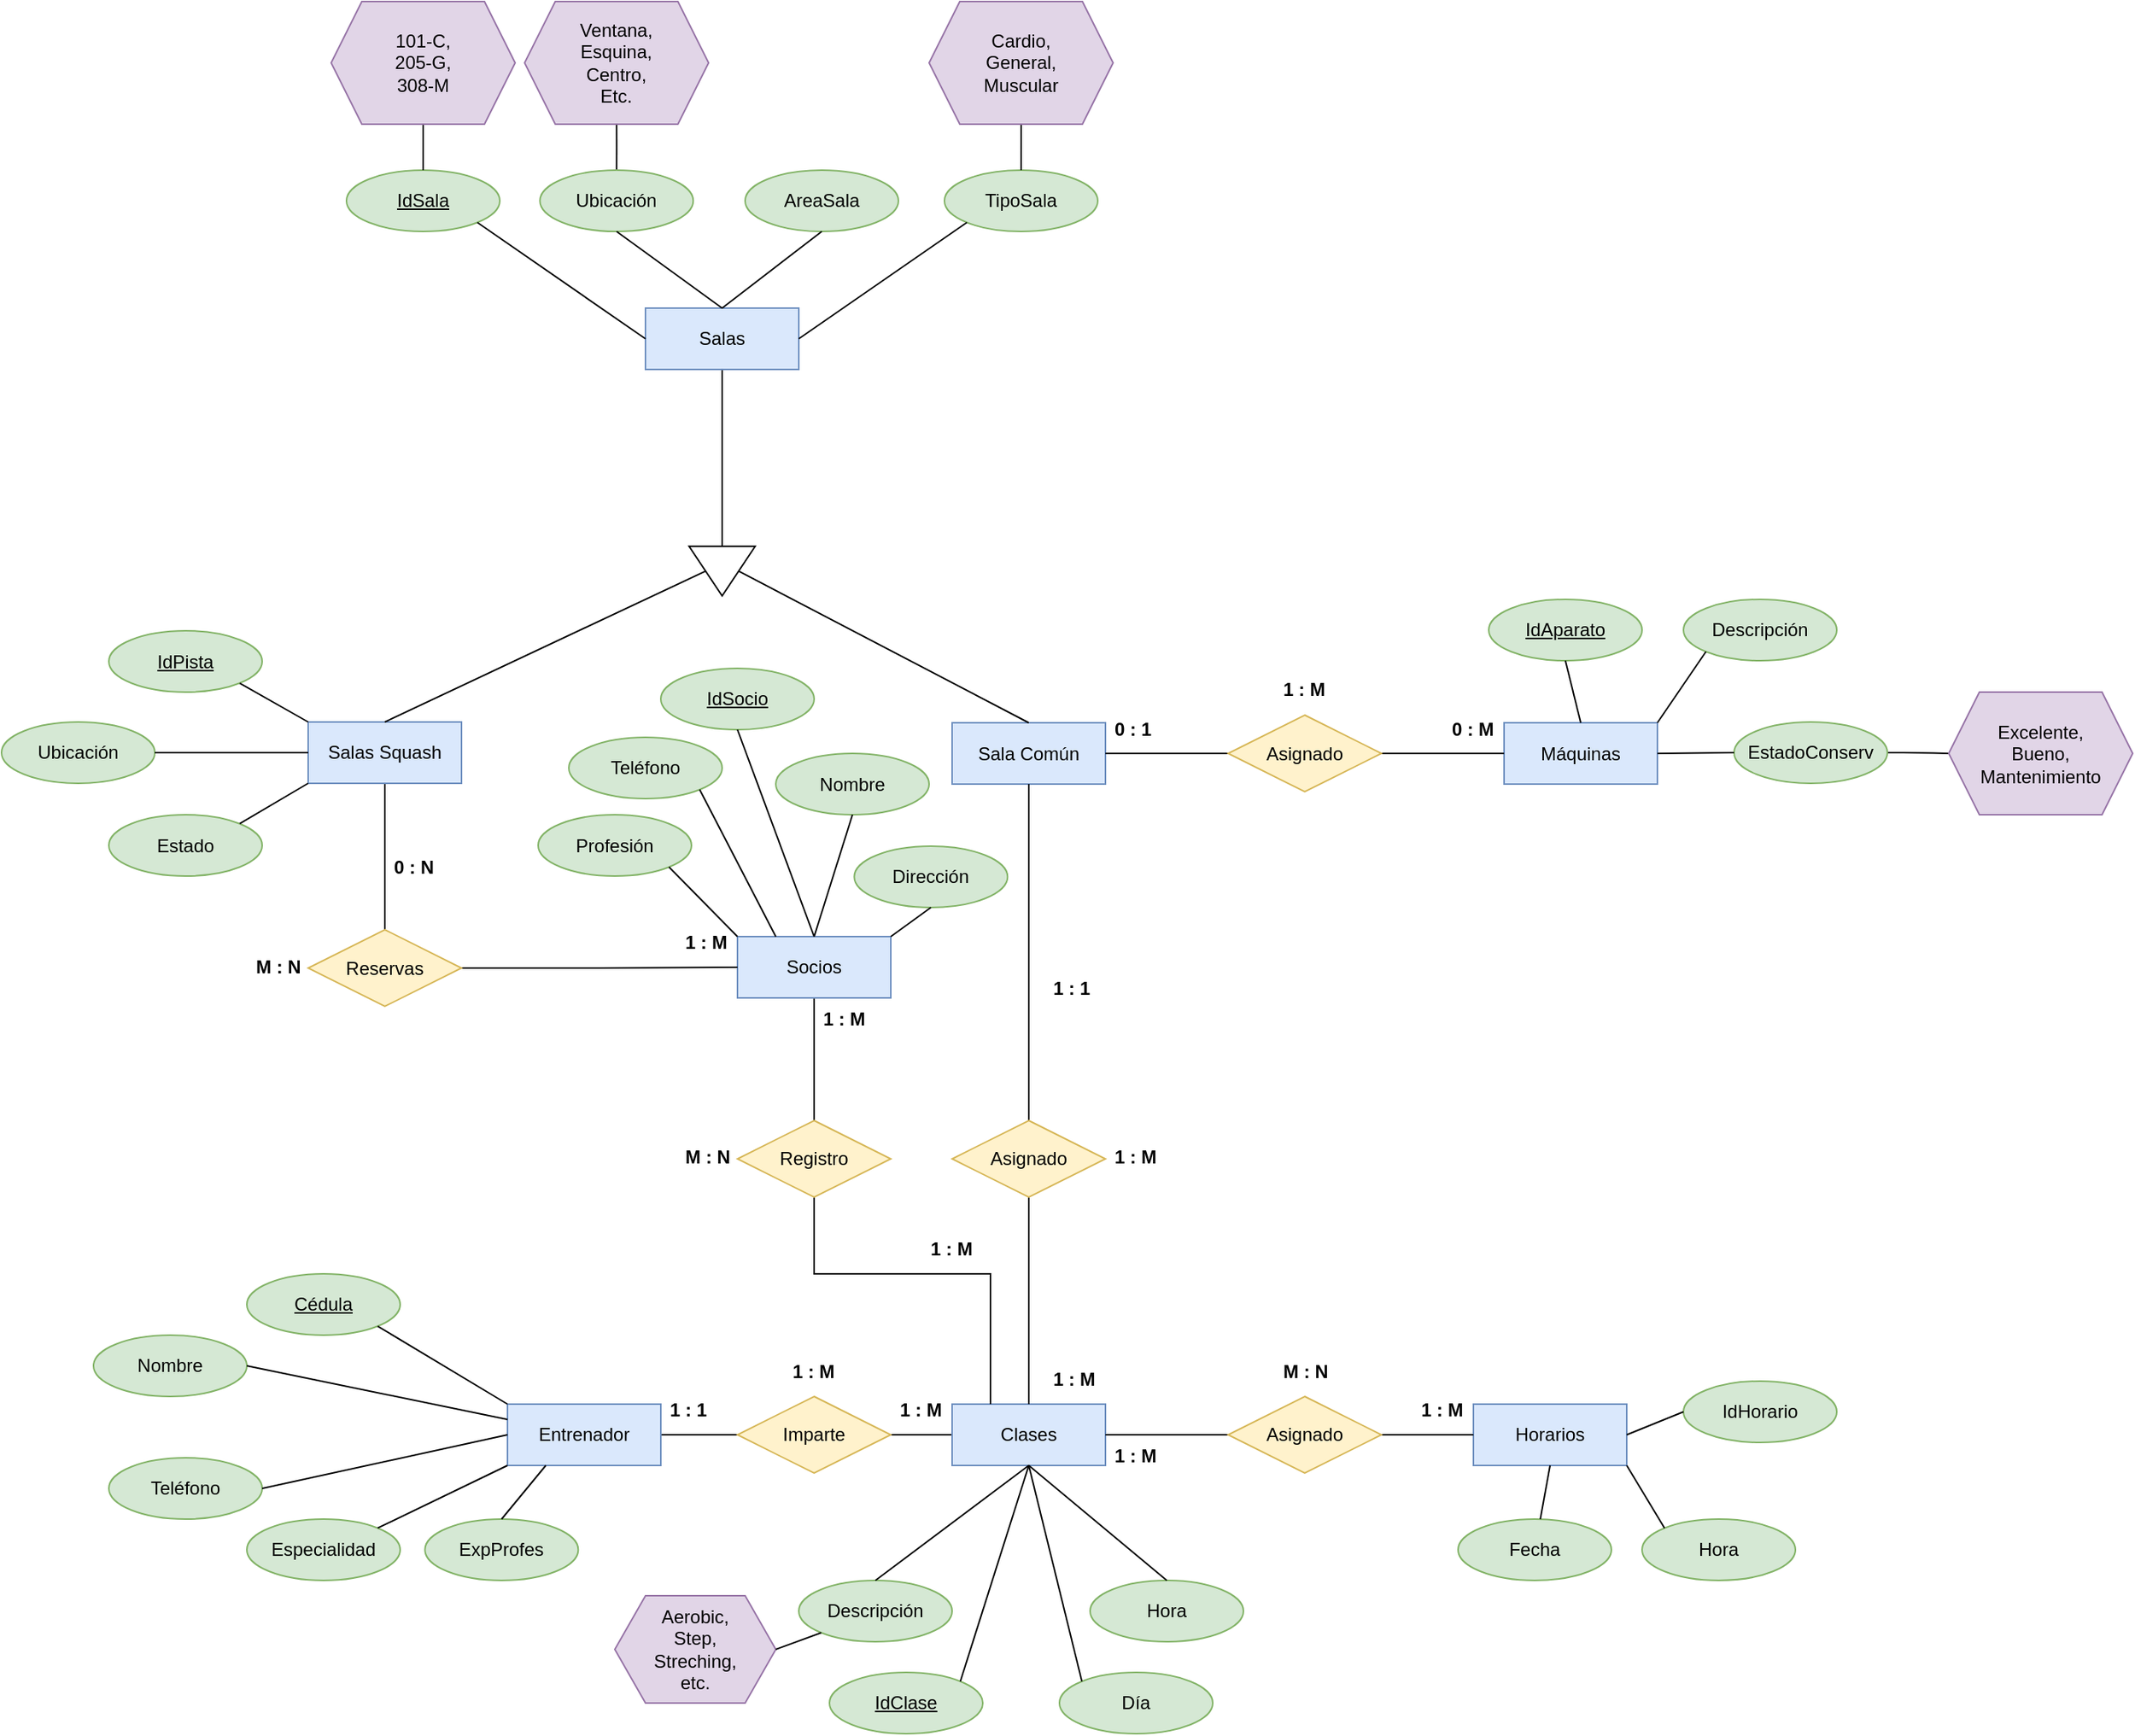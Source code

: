 <mxfile version="24.2.5" type="github">
  <diagram name="Página-1" id="1MkTyme_7WJyzQmy0kGP">
    <mxGraphModel dx="1535" dy="1617" grid="1" gridSize="10" guides="1" tooltips="1" connect="1" arrows="1" fold="1" page="1" pageScale="1" pageWidth="827" pageHeight="1169" math="0" shadow="0">
      <root>
        <mxCell id="0" />
        <mxCell id="1" parent="0" />
        <mxCell id="kHYHPtMem_qtSoGcVM8E-1" value="Sala Común" style="whiteSpace=wrap;html=1;align=center;fillColor=#dae8fc;strokeColor=#6c8ebf;fontSize=12;rounded=0;" parent="1" vertex="1">
          <mxGeometry x="360" y="120.5" width="100" height="40" as="geometry" />
        </mxCell>
        <mxCell id="Ol6Qqk-GlatQAoq85x_6-18" style="edgeStyle=orthogonalEdgeStyle;rounded=0;orthogonalLoop=1;jettySize=auto;html=1;endArrow=none;endFill=0;" edge="1" parent="1" source="kHYHPtMem_qtSoGcVM8E-2" target="Ol6Qqk-GlatQAoq85x_6-17">
          <mxGeometry relative="1" as="geometry" />
        </mxCell>
        <mxCell id="kHYHPtMem_qtSoGcVM8E-2" value="Socios" style="whiteSpace=wrap;html=1;align=center;fillColor=#dae8fc;strokeColor=#6c8ebf;rounded=0;" parent="1" vertex="1">
          <mxGeometry x="220" y="260" width="100" height="40" as="geometry" />
        </mxCell>
        <mxCell id="kHYHPtMem_qtSoGcVM8E-31" value="" style="edgeStyle=orthogonalEdgeStyle;rounded=0;orthogonalLoop=1;jettySize=auto;html=1;endArrow=none;endFill=0;" parent="1" source="kHYHPtMem_qtSoGcVM8E-3" target="kHYHPtMem_qtSoGcVM8E-25" edge="1">
          <mxGeometry relative="1" as="geometry" />
        </mxCell>
        <mxCell id="kHYHPtMem_qtSoGcVM8E-3" value="Entrenador" style="whiteSpace=wrap;html=1;align=center;fillColor=#dae8fc;strokeColor=#6c8ebf;rounded=0;" parent="1" vertex="1">
          <mxGeometry x="70" y="565" width="100" height="40" as="geometry" />
        </mxCell>
        <mxCell id="kHYHPtMem_qtSoGcVM8E-4" value="Máquinas" style="whiteSpace=wrap;html=1;align=center;fillColor=#dae8fc;strokeColor=#6c8ebf;rounded=0;" parent="1" vertex="1">
          <mxGeometry x="720" y="120.5" width="100" height="40" as="geometry" />
        </mxCell>
        <mxCell id="Ol6Qqk-GlatQAoq85x_6-3" style="edgeStyle=orthogonalEdgeStyle;rounded=0;orthogonalLoop=1;jettySize=auto;html=1;entryX=0.5;entryY=0;entryDx=0;entryDy=0;endArrow=none;endFill=0;" edge="1" parent="1" source="kHYHPtMem_qtSoGcVM8E-5" target="Ol6Qqk-GlatQAoq85x_6-1">
          <mxGeometry relative="1" as="geometry" />
        </mxCell>
        <mxCell id="kHYHPtMem_qtSoGcVM8E-5" value="Salas Squash" style="whiteSpace=wrap;html=1;align=center;fillColor=#dae8fc;strokeColor=#6c8ebf;rounded=0;" parent="1" vertex="1">
          <mxGeometry x="-60.0" y="120" width="100" height="40" as="geometry" />
        </mxCell>
        <mxCell id="kHYHPtMem_qtSoGcVM8E-12" value="" style="edgeStyle=orthogonalEdgeStyle;rounded=0;orthogonalLoop=1;jettySize=auto;html=1;endArrow=none;endFill=0;" parent="1" source="kHYHPtMem_qtSoGcVM8E-6" target="kHYHPtMem_qtSoGcVM8E-4" edge="1">
          <mxGeometry relative="1" as="geometry" />
        </mxCell>
        <mxCell id="kHYHPtMem_qtSoGcVM8E-16" style="edgeStyle=orthogonalEdgeStyle;rounded=0;orthogonalLoop=1;jettySize=auto;html=1;endArrow=none;endFill=0;" parent="1" source="kHYHPtMem_qtSoGcVM8E-6" target="kHYHPtMem_qtSoGcVM8E-1" edge="1">
          <mxGeometry relative="1" as="geometry" />
        </mxCell>
        <mxCell id="kHYHPtMem_qtSoGcVM8E-6" value="Asignado" style="shape=rhombus;perimeter=rhombusPerimeter;whiteSpace=wrap;html=1;align=center;fillColor=#fff2cc;strokeColor=#d6b656;rounded=0;" parent="1" vertex="1">
          <mxGeometry x="540" y="115.5" width="100" height="50" as="geometry" />
        </mxCell>
        <mxCell id="kHYHPtMem_qtSoGcVM8E-7" value="1 : M" style="text;strokeColor=none;fillColor=none;spacingLeft=4;spacingRight=4;overflow=hidden;rotatable=0;points=[[0,0.5],[1,0.5]];portConstraint=eastwest;fontSize=12;whiteSpace=wrap;html=1;fontStyle=1;rounded=0;" parent="1" vertex="1">
          <mxGeometry x="570" y="85" width="40" height="30" as="geometry" />
        </mxCell>
        <mxCell id="kHYHPtMem_qtSoGcVM8E-30" value="" style="edgeStyle=orthogonalEdgeStyle;rounded=0;orthogonalLoop=1;jettySize=auto;html=1;endArrow=none;endFill=0;" parent="1" source="kHYHPtMem_qtSoGcVM8E-10" target="kHYHPtMem_qtSoGcVM8E-25" edge="1">
          <mxGeometry relative="1" as="geometry" />
        </mxCell>
        <mxCell id="kHYHPtMem_qtSoGcVM8E-10" value="Clases" style="whiteSpace=wrap;html=1;align=center;fillColor=#dae8fc;strokeColor=#6c8ebf;rounded=0;" parent="1" vertex="1">
          <mxGeometry x="360" y="565" width="100" height="40" as="geometry" />
        </mxCell>
        <mxCell id="kHYHPtMem_qtSoGcVM8E-13" value="0 : M" style="text;strokeColor=none;fillColor=none;spacingLeft=4;spacingRight=4;overflow=hidden;rotatable=0;points=[[0,0.5],[1,0.5]];portConstraint=eastwest;fontSize=12;whiteSpace=wrap;html=1;fontStyle=1;rounded=0;" parent="1" vertex="1">
          <mxGeometry x="680" y="110.5" width="40" height="30" as="geometry" />
        </mxCell>
        <mxCell id="kHYHPtMem_qtSoGcVM8E-14" value="0 : 1" style="text;strokeColor=none;fillColor=none;spacingLeft=4;spacingRight=4;overflow=hidden;rotatable=0;points=[[0,0.5],[1,0.5]];portConstraint=eastwest;fontSize=12;whiteSpace=wrap;html=1;fontStyle=1;rounded=0;" parent="1" vertex="1">
          <mxGeometry x="460" y="110.5" width="40" height="30" as="geometry" />
        </mxCell>
        <mxCell id="kHYHPtMem_qtSoGcVM8E-22" value="" style="edgeStyle=orthogonalEdgeStyle;rounded=0;orthogonalLoop=1;jettySize=auto;html=1;endArrow=none;endFill=0;" parent="1" source="kHYHPtMem_qtSoGcVM8E-17" target="kHYHPtMem_qtSoGcVM8E-1" edge="1">
          <mxGeometry relative="1" as="geometry" />
        </mxCell>
        <mxCell id="kHYHPtMem_qtSoGcVM8E-24" style="edgeStyle=orthogonalEdgeStyle;rounded=0;orthogonalLoop=1;jettySize=auto;html=1;endArrow=none;endFill=0;" parent="1" source="kHYHPtMem_qtSoGcVM8E-17" target="kHYHPtMem_qtSoGcVM8E-10" edge="1">
          <mxGeometry relative="1" as="geometry" />
        </mxCell>
        <mxCell id="kHYHPtMem_qtSoGcVM8E-17" value="Asignado" style="shape=rhombus;perimeter=rhombusPerimeter;whiteSpace=wrap;html=1;align=center;fillColor=#fff2cc;strokeColor=#d6b656;rounded=0;" parent="1" vertex="1">
          <mxGeometry x="360" y="380" width="100" height="50" as="geometry" />
        </mxCell>
        <mxCell id="kHYHPtMem_qtSoGcVM8E-19" value="1 : M" style="text;strokeColor=none;fillColor=none;spacingLeft=4;spacingRight=4;overflow=hidden;rotatable=0;points=[[0,0.5],[1,0.5]];portConstraint=eastwest;fontSize=12;whiteSpace=wrap;html=1;fontStyle=1;rounded=0;" parent="1" vertex="1">
          <mxGeometry x="460" y="390" width="40" height="30" as="geometry" />
        </mxCell>
        <mxCell id="kHYHPtMem_qtSoGcVM8E-20" value="1 : M" style="text;strokeColor=none;fillColor=none;spacingLeft=4;spacingRight=4;overflow=hidden;rotatable=0;points=[[0,0.5],[1,0.5]];portConstraint=eastwest;fontSize=12;whiteSpace=wrap;html=1;fontStyle=1;rounded=0;" parent="1" vertex="1">
          <mxGeometry x="420" y="535" width="40" height="30" as="geometry" />
        </mxCell>
        <mxCell id="kHYHPtMem_qtSoGcVM8E-21" value="1 : 1" style="text;strokeColor=none;fillColor=none;spacingLeft=4;spacingRight=4;overflow=hidden;rotatable=0;points=[[0,0.5],[1,0.5]];portConstraint=eastwest;fontSize=12;whiteSpace=wrap;html=1;fontStyle=1;rounded=0;" parent="1" vertex="1">
          <mxGeometry x="420" y="280" width="40" height="30" as="geometry" />
        </mxCell>
        <mxCell id="kHYHPtMem_qtSoGcVM8E-25" value="Imparte" style="shape=rhombus;perimeter=rhombusPerimeter;whiteSpace=wrap;html=1;align=center;fillColor=#fff2cc;strokeColor=#d6b656;rounded=0;" parent="1" vertex="1">
          <mxGeometry x="220" y="560" width="100" height="50" as="geometry" />
        </mxCell>
        <mxCell id="kHYHPtMem_qtSoGcVM8E-28" value="1 : M" style="text;strokeColor=none;fillColor=none;spacingLeft=4;spacingRight=4;overflow=hidden;rotatable=0;points=[[0,0.5],[1,0.5]];portConstraint=eastwest;fontSize=12;whiteSpace=wrap;html=1;fontStyle=1;rounded=0;" parent="1" vertex="1">
          <mxGeometry x="250" y="530" width="40" height="30" as="geometry" />
        </mxCell>
        <mxCell id="kHYHPtMem_qtSoGcVM8E-32" value="1 : M" style="text;strokeColor=none;fillColor=none;spacingLeft=4;spacingRight=4;overflow=hidden;rotatable=0;points=[[0,0.5],[1,0.5]];portConstraint=eastwest;fontSize=12;whiteSpace=wrap;html=1;fontStyle=1;rounded=0;" parent="1" vertex="1">
          <mxGeometry x="320" y="555" width="40" height="30" as="geometry" />
        </mxCell>
        <mxCell id="kHYHPtMem_qtSoGcVM8E-33" value="1 : 1" style="text;strokeColor=none;fillColor=none;spacingLeft=4;spacingRight=4;overflow=hidden;rotatable=0;points=[[0,0.5],[1,0.5]];portConstraint=eastwest;fontSize=12;whiteSpace=wrap;html=1;fontStyle=1;rounded=0;" parent="1" vertex="1">
          <mxGeometry x="170" y="555" width="40" height="30" as="geometry" />
        </mxCell>
        <mxCell id="kHYHPtMem_qtSoGcVM8E-36" value="" style="edgeStyle=orthogonalEdgeStyle;rounded=0;orthogonalLoop=1;jettySize=auto;html=1;endArrow=none;endFill=0;" parent="1" source="kHYHPtMem_qtSoGcVM8E-34" target="kHYHPtMem_qtSoGcVM8E-35" edge="1">
          <mxGeometry relative="1" as="geometry" />
        </mxCell>
        <mxCell id="kHYHPtMem_qtSoGcVM8E-34" value="Salas" style="whiteSpace=wrap;html=1;align=center;fillColor=#dae8fc;strokeColor=#6c8ebf;rounded=0;shadow=0;" parent="1" vertex="1">
          <mxGeometry x="159.99" y="-150" width="100" height="40" as="geometry" />
        </mxCell>
        <mxCell id="kHYHPtMem_qtSoGcVM8E-35" value="" style="triangle;whiteSpace=wrap;html=1;rotation=90;rounded=0;" parent="1" vertex="1">
          <mxGeometry x="193.82" width="32.35" height="43.13" as="geometry" />
        </mxCell>
        <mxCell id="kHYHPtMem_qtSoGcVM8E-39" value="" style="endArrow=none;html=1;rounded=0;exitX=0.5;exitY=0;exitDx=0;exitDy=0;entryX=0.5;entryY=1;entryDx=0;entryDy=0;" parent="1" source="kHYHPtMem_qtSoGcVM8E-5" target="kHYHPtMem_qtSoGcVM8E-35" edge="1">
          <mxGeometry width="50" height="50" relative="1" as="geometry">
            <mxPoint x="280" y="250" as="sourcePoint" />
            <mxPoint x="330" y="200" as="targetPoint" />
          </mxGeometry>
        </mxCell>
        <mxCell id="kHYHPtMem_qtSoGcVM8E-40" value="" style="endArrow=none;html=1;rounded=0;exitX=0.5;exitY=0;exitDx=0;exitDy=0;entryX=0.5;entryY=0;entryDx=0;entryDy=0;" parent="1" source="kHYHPtMem_qtSoGcVM8E-35" target="kHYHPtMem_qtSoGcVM8E-1" edge="1">
          <mxGeometry width="50" height="50" relative="1" as="geometry">
            <mxPoint x="170" y="250" as="sourcePoint" />
            <mxPoint x="259" y="163" as="targetPoint" />
          </mxGeometry>
        </mxCell>
        <mxCell id="Ol6Qqk-GlatQAoq85x_6-4" style="edgeStyle=orthogonalEdgeStyle;rounded=0;orthogonalLoop=1;jettySize=auto;html=1;endArrow=none;endFill=0;" edge="1" parent="1" source="Ol6Qqk-GlatQAoq85x_6-1" target="kHYHPtMem_qtSoGcVM8E-2">
          <mxGeometry relative="1" as="geometry" />
        </mxCell>
        <mxCell id="Ol6Qqk-GlatQAoq85x_6-1" value="Reservas" style="shape=rhombus;perimeter=rhombusPerimeter;whiteSpace=wrap;html=1;align=center;fillColor=#fff2cc;strokeColor=#d6b656;rounded=0;" vertex="1" parent="1">
          <mxGeometry x="-60" y="255.5" width="100" height="50" as="geometry" />
        </mxCell>
        <mxCell id="Ol6Qqk-GlatQAoq85x_6-2" value="M : N" style="text;strokeColor=none;fillColor=none;spacingLeft=4;spacingRight=4;overflow=hidden;rotatable=0;points=[[0,0.5],[1,0.5]];portConstraint=eastwest;fontSize=12;whiteSpace=wrap;html=1;fontStyle=1;rounded=0;" vertex="1" parent="1">
          <mxGeometry x="-100" y="265.5" width="40" height="30" as="geometry" />
        </mxCell>
        <mxCell id="Ol6Qqk-GlatQAoq85x_6-5" value="0 : N" style="text;strokeColor=none;fillColor=none;spacingLeft=4;spacingRight=4;overflow=hidden;rotatable=0;points=[[0,0.5],[1,0.5]];portConstraint=eastwest;fontSize=12;whiteSpace=wrap;html=1;fontStyle=1;rounded=0;" vertex="1" parent="1">
          <mxGeometry x="-10" y="201" width="40" height="30" as="geometry" />
        </mxCell>
        <mxCell id="Ol6Qqk-GlatQAoq85x_6-6" value="1 : M" style="text;strokeColor=none;fillColor=none;spacingLeft=4;spacingRight=4;overflow=hidden;rotatable=0;points=[[0,0.5],[1,0.5]];portConstraint=eastwest;fontSize=12;whiteSpace=wrap;html=1;fontStyle=1;rounded=0;" vertex="1" parent="1">
          <mxGeometry x="180" y="250" width="40" height="30" as="geometry" />
        </mxCell>
        <mxCell id="Ol6Qqk-GlatQAoq85x_6-11" value="Horarios" style="whiteSpace=wrap;html=1;align=center;fillColor=#dae8fc;strokeColor=#6c8ebf;rounded=0;" vertex="1" parent="1">
          <mxGeometry x="700" y="565" width="100" height="40" as="geometry" />
        </mxCell>
        <mxCell id="Ol6Qqk-GlatQAoq85x_6-15" style="edgeStyle=orthogonalEdgeStyle;rounded=0;orthogonalLoop=1;jettySize=auto;html=1;entryX=0;entryY=0.5;entryDx=0;entryDy=0;endArrow=none;endFill=0;" edge="1" parent="1" source="Ol6Qqk-GlatQAoq85x_6-13" target="Ol6Qqk-GlatQAoq85x_6-11">
          <mxGeometry relative="1" as="geometry" />
        </mxCell>
        <mxCell id="Ol6Qqk-GlatQAoq85x_6-16" style="edgeStyle=orthogonalEdgeStyle;rounded=0;orthogonalLoop=1;jettySize=auto;html=1;endArrow=none;endFill=0;" edge="1" parent="1" source="Ol6Qqk-GlatQAoq85x_6-13" target="kHYHPtMem_qtSoGcVM8E-10">
          <mxGeometry relative="1" as="geometry" />
        </mxCell>
        <mxCell id="Ol6Qqk-GlatQAoq85x_6-13" value="Asignado" style="shape=rhombus;perimeter=rhombusPerimeter;whiteSpace=wrap;html=1;align=center;fillColor=#fff2cc;strokeColor=#d6b656;rounded=0;" vertex="1" parent="1">
          <mxGeometry x="540" y="560" width="100" height="50" as="geometry" />
        </mxCell>
        <mxCell id="Ol6Qqk-GlatQAoq85x_6-14" value="M : N" style="text;strokeColor=none;fillColor=none;spacingLeft=4;spacingRight=4;overflow=hidden;rotatable=0;points=[[0,0.5],[1,0.5]];portConstraint=eastwest;fontSize=12;whiteSpace=wrap;html=1;fontStyle=1;rounded=0;" vertex="1" parent="1">
          <mxGeometry x="570" y="530" width="40" height="30" as="geometry" />
        </mxCell>
        <mxCell id="Ol6Qqk-GlatQAoq85x_6-19" style="edgeStyle=orthogonalEdgeStyle;rounded=0;orthogonalLoop=1;jettySize=auto;html=1;entryX=0.25;entryY=0;entryDx=0;entryDy=0;exitX=0.5;exitY=1;exitDx=0;exitDy=0;endArrow=none;endFill=0;" edge="1" parent="1" source="Ol6Qqk-GlatQAoq85x_6-17" target="kHYHPtMem_qtSoGcVM8E-10">
          <mxGeometry relative="1" as="geometry">
            <Array as="points">
              <mxPoint x="270" y="480" />
              <mxPoint x="385" y="480" />
            </Array>
          </mxGeometry>
        </mxCell>
        <mxCell id="Ol6Qqk-GlatQAoq85x_6-17" value="Registro" style="shape=rhombus;perimeter=rhombusPerimeter;whiteSpace=wrap;html=1;align=center;fillColor=#fff2cc;strokeColor=#d6b656;rounded=0;" vertex="1" parent="1">
          <mxGeometry x="220" y="380" width="100" height="50" as="geometry" />
        </mxCell>
        <mxCell id="Ol6Qqk-GlatQAoq85x_6-20" value="M : N" style="text;strokeColor=none;fillColor=none;spacingLeft=4;spacingRight=4;overflow=hidden;rotatable=0;points=[[0,0.5],[1,0.5]];portConstraint=eastwest;fontSize=12;whiteSpace=wrap;html=1;fontStyle=1;rounded=0;" vertex="1" parent="1">
          <mxGeometry x="180" y="390" width="40" height="30" as="geometry" />
        </mxCell>
        <mxCell id="Ol6Qqk-GlatQAoq85x_6-21" value="1 : M" style="text;strokeColor=none;fillColor=none;spacingLeft=4;spacingRight=4;overflow=hidden;rotatable=0;points=[[0,0.5],[1,0.5]];portConstraint=eastwest;fontSize=12;whiteSpace=wrap;html=1;fontStyle=1;rounded=0;" vertex="1" parent="1">
          <mxGeometry x="460" y="585" width="40" height="30" as="geometry" />
        </mxCell>
        <mxCell id="Ol6Qqk-GlatQAoq85x_6-22" value="1 : M" style="text;strokeColor=none;fillColor=none;spacingLeft=4;spacingRight=4;overflow=hidden;rotatable=0;points=[[0,0.5],[1,0.5]];portConstraint=eastwest;fontSize=12;whiteSpace=wrap;html=1;fontStyle=1;rounded=0;" vertex="1" parent="1">
          <mxGeometry x="660" y="555" width="40" height="30" as="geometry" />
        </mxCell>
        <mxCell id="Ol6Qqk-GlatQAoq85x_6-23" value="1 : M" style="text;strokeColor=none;fillColor=none;spacingLeft=4;spacingRight=4;overflow=hidden;rotatable=0;points=[[0,0.5],[1,0.5]];portConstraint=eastwest;fontSize=12;whiteSpace=wrap;html=1;fontStyle=1;rounded=0;" vertex="1" parent="1">
          <mxGeometry x="340" y="450" width="40" height="30" as="geometry" />
        </mxCell>
        <mxCell id="Ol6Qqk-GlatQAoq85x_6-24" value="1 : M" style="text;strokeColor=none;fillColor=none;spacingLeft=4;spacingRight=4;overflow=hidden;rotatable=0;points=[[0,0.5],[1,0.5]];portConstraint=eastwest;fontSize=12;whiteSpace=wrap;html=1;fontStyle=1;rounded=0;" vertex="1" parent="1">
          <mxGeometry x="270" y="300" width="40" height="30" as="geometry" />
        </mxCell>
        <mxCell id="Ol6Qqk-GlatQAoq85x_6-28" style="edgeStyle=orthogonalEdgeStyle;rounded=0;orthogonalLoop=1;jettySize=auto;html=1;entryX=0.5;entryY=1;entryDx=0;entryDy=0;endArrow=none;endFill=0;" edge="1" parent="1" source="Ol6Qqk-GlatQAoq85x_6-25" target="Ol6Qqk-GlatQAoq85x_6-27">
          <mxGeometry relative="1" as="geometry" />
        </mxCell>
        <mxCell id="Ol6Qqk-GlatQAoq85x_6-25" value="Ubicación" style="ellipse;whiteSpace=wrap;html=1;align=center;rounded=0;fillColor=#d5e8d4;strokeColor=#82b366;" vertex="1" parent="1">
          <mxGeometry x="91.16" y="-240" width="100" height="40" as="geometry" />
        </mxCell>
        <mxCell id="Ol6Qqk-GlatQAoq85x_6-27" value="Ventana,&lt;div&gt;Esquina,&lt;/div&gt;&lt;div&gt;Centro,&lt;/div&gt;&lt;div&gt;Etc.&lt;/div&gt;" style="shape=hexagon;perimeter=hexagonPerimeter2;whiteSpace=wrap;html=1;fixedSize=1;rounded=0;fillColor=#e1d5e7;strokeColor=#9673a6;" vertex="1" parent="1">
          <mxGeometry x="81.16" y="-350" width="120" height="80" as="geometry" />
        </mxCell>
        <mxCell id="Ol6Qqk-GlatQAoq85x_6-29" value="IdSala" style="ellipse;whiteSpace=wrap;html=1;align=center;fontStyle=4;rounded=0;fillColor=#d5e8d4;strokeColor=#82b366;" vertex="1" parent="1">
          <mxGeometry x="-35.01" y="-240" width="100" height="40" as="geometry" />
        </mxCell>
        <mxCell id="Ol6Qqk-GlatQAoq85x_6-33" value="" style="endArrow=none;html=1;rounded=0;exitX=1;exitY=1;exitDx=0;exitDy=0;entryX=0;entryY=0.5;entryDx=0;entryDy=0;" edge="1" parent="1" source="Ol6Qqk-GlatQAoq85x_6-29" target="kHYHPtMem_qtSoGcVM8E-34">
          <mxGeometry relative="1" as="geometry">
            <mxPoint x="184.99" y="-200" as="sourcePoint" />
            <mxPoint x="124.99" y="-150" as="targetPoint" />
          </mxGeometry>
        </mxCell>
        <mxCell id="Ol6Qqk-GlatQAoq85x_6-34" value="TipoSala" style="ellipse;whiteSpace=wrap;html=1;align=center;rounded=0;fillColor=#d5e8d4;strokeColor=#82b366;" vertex="1" parent="1">
          <mxGeometry x="354.99" y="-240" width="100" height="40" as="geometry" />
        </mxCell>
        <mxCell id="Ol6Qqk-GlatQAoq85x_6-35" value="" style="endArrow=none;html=1;rounded=0;entryX=0;entryY=1;entryDx=0;entryDy=0;exitX=1;exitY=0.5;exitDx=0;exitDy=0;" edge="1" parent="1" source="kHYHPtMem_qtSoGcVM8E-34" target="Ol6Qqk-GlatQAoq85x_6-34">
          <mxGeometry relative="1" as="geometry">
            <mxPoint x="314.99" y="-140" as="sourcePoint" />
            <mxPoint x="344.99" y="-200" as="targetPoint" />
          </mxGeometry>
        </mxCell>
        <mxCell id="Ol6Qqk-GlatQAoq85x_6-36" value="" style="endArrow=none;html=1;rounded=0;exitX=0.5;exitY=1;exitDx=0;exitDy=0;entryX=0.5;entryY=0;entryDx=0;entryDy=0;" edge="1" parent="1" source="Ol6Qqk-GlatQAoq85x_6-25" target="kHYHPtMem_qtSoGcVM8E-34">
          <mxGeometry relative="1" as="geometry">
            <mxPoint x="163.99" y="-196" as="sourcePoint" />
            <mxPoint x="274.99" y="-130" as="targetPoint" />
          </mxGeometry>
        </mxCell>
        <mxCell id="Ol6Qqk-GlatQAoq85x_6-37" value="AreaSala" style="ellipse;whiteSpace=wrap;html=1;align=center;rounded=0;fillColor=#d5e8d4;strokeColor=#82b366;" vertex="1" parent="1">
          <mxGeometry x="224.99" y="-240" width="100" height="40" as="geometry" />
        </mxCell>
        <mxCell id="Ol6Qqk-GlatQAoq85x_6-38" value="" style="endArrow=none;html=1;rounded=0;exitX=0.5;exitY=1;exitDx=0;exitDy=0;entryX=0.5;entryY=0;entryDx=0;entryDy=0;" edge="1" parent="1" source="Ol6Qqk-GlatQAoq85x_6-37" target="kHYHPtMem_qtSoGcVM8E-34">
          <mxGeometry relative="1" as="geometry">
            <mxPoint x="150.99" y="-190" as="sourcePoint" />
            <mxPoint x="220.99" y="-150" as="targetPoint" />
          </mxGeometry>
        </mxCell>
        <mxCell id="Ol6Qqk-GlatQAoq85x_6-40" style="edgeStyle=orthogonalEdgeStyle;orthogonalLoop=1;jettySize=auto;html=1;entryX=0.5;entryY=0;entryDx=0;entryDy=0;endArrow=none;endFill=0;" edge="1" parent="1" source="Ol6Qqk-GlatQAoq85x_6-39" target="Ol6Qqk-GlatQAoq85x_6-29">
          <mxGeometry relative="1" as="geometry" />
        </mxCell>
        <mxCell id="Ol6Qqk-GlatQAoq85x_6-39" value="101-C,&lt;div&gt;205-G,&lt;/div&gt;&lt;div&gt;308-M&lt;/div&gt;" style="shape=hexagon;perimeter=hexagonPerimeter2;whiteSpace=wrap;html=1;fixedSize=1;rounded=0;fillColor=#e1d5e7;strokeColor=#9673a6;" vertex="1" parent="1">
          <mxGeometry x="-45.01" y="-350" width="120" height="80" as="geometry" />
        </mxCell>
        <mxCell id="Ol6Qqk-GlatQAoq85x_6-42" style="edgeStyle=orthogonalEdgeStyle;orthogonalLoop=1;jettySize=auto;html=1;entryX=0.5;entryY=0;entryDx=0;entryDy=0;endArrow=none;endFill=0;" edge="1" parent="1" source="Ol6Qqk-GlatQAoq85x_6-41" target="Ol6Qqk-GlatQAoq85x_6-34">
          <mxGeometry relative="1" as="geometry" />
        </mxCell>
        <mxCell id="Ol6Qqk-GlatQAoq85x_6-41" value="Cardio,&lt;div&gt;General,&lt;/div&gt;&lt;div&gt;Muscular&lt;/div&gt;" style="shape=hexagon;perimeter=hexagonPerimeter2;whiteSpace=wrap;html=1;fixedSize=1;rounded=0;fillColor=#e1d5e7;strokeColor=#9673a6;" vertex="1" parent="1">
          <mxGeometry x="344.99" y="-350" width="120" height="80" as="geometry" />
        </mxCell>
        <mxCell id="Ol6Qqk-GlatQAoq85x_6-43" value="IdAparato" style="ellipse;whiteSpace=wrap;html=1;align=center;fontStyle=4;rounded=0;fillColor=#d5e8d4;strokeColor=#82b366;" vertex="1" parent="1">
          <mxGeometry x="710" y="40" width="100" height="40" as="geometry" />
        </mxCell>
        <mxCell id="Ol6Qqk-GlatQAoq85x_6-44" value="Descripción" style="ellipse;whiteSpace=wrap;html=1;align=center;rounded=0;fillColor=#d5e8d4;strokeColor=#82b366;" vertex="1" parent="1">
          <mxGeometry x="837" y="40" width="100" height="40" as="geometry" />
        </mxCell>
        <mxCell id="Ol6Qqk-GlatQAoq85x_6-52" style="edgeStyle=orthogonalEdgeStyle;orthogonalLoop=1;jettySize=auto;html=1;entryX=0;entryY=0.5;entryDx=0;entryDy=0;endArrow=none;endFill=0;" edge="1" parent="1" source="Ol6Qqk-GlatQAoq85x_6-45" target="Ol6Qqk-GlatQAoq85x_6-51">
          <mxGeometry relative="1" as="geometry" />
        </mxCell>
        <mxCell id="Ol6Qqk-GlatQAoq85x_6-45" value="EstadoConserv" style="ellipse;whiteSpace=wrap;html=1;align=center;rounded=0;fillColor=#d5e8d4;strokeColor=#82b366;" vertex="1" parent="1">
          <mxGeometry x="870" y="120" width="100" height="40" as="geometry" />
        </mxCell>
        <mxCell id="Ol6Qqk-GlatQAoq85x_6-46" value="" style="endArrow=none;html=1;rounded=0;exitX=0.5;exitY=1;exitDx=0;exitDy=0;entryX=0.5;entryY=0;entryDx=0;entryDy=0;" edge="1" parent="1" source="Ol6Qqk-GlatQAoq85x_6-43" target="kHYHPtMem_qtSoGcVM8E-4">
          <mxGeometry relative="1" as="geometry">
            <mxPoint x="710" y="120" as="sourcePoint" />
            <mxPoint x="870" y="120" as="targetPoint" />
          </mxGeometry>
        </mxCell>
        <mxCell id="Ol6Qqk-GlatQAoq85x_6-47" value="" style="endArrow=none;html=1;rounded=0;exitX=0;exitY=1;exitDx=0;exitDy=0;entryX=1;entryY=0;entryDx=0;entryDy=0;" edge="1" parent="1" source="Ol6Qqk-GlatQAoq85x_6-44" target="kHYHPtMem_qtSoGcVM8E-4">
          <mxGeometry relative="1" as="geometry">
            <mxPoint x="770" y="90" as="sourcePoint" />
            <mxPoint x="780" y="131" as="targetPoint" />
          </mxGeometry>
        </mxCell>
        <mxCell id="Ol6Qqk-GlatQAoq85x_6-50" value="" style="endArrow=none;html=1;rounded=0;exitX=0;exitY=0.5;exitDx=0;exitDy=0;entryX=1;entryY=0.5;entryDx=0;entryDy=0;" edge="1" parent="1" source="Ol6Qqk-GlatQAoq85x_6-45" target="kHYHPtMem_qtSoGcVM8E-4">
          <mxGeometry relative="1" as="geometry">
            <mxPoint x="910" y="90" as="sourcePoint" />
            <mxPoint x="830" y="131" as="targetPoint" />
          </mxGeometry>
        </mxCell>
        <mxCell id="Ol6Qqk-GlatQAoq85x_6-51" value="Excelente,&lt;div&gt;Bueno,&lt;/div&gt;&lt;div&gt;Mantenimiento&lt;/div&gt;" style="shape=hexagon;perimeter=hexagonPerimeter2;whiteSpace=wrap;html=1;fixedSize=1;rounded=0;fillColor=#e1d5e7;strokeColor=#9673a6;" vertex="1" parent="1">
          <mxGeometry x="1010" y="100.5" width="120" height="80" as="geometry" />
        </mxCell>
        <mxCell id="Ol6Qqk-GlatQAoq85x_6-53" value="IdClase" style="ellipse;whiteSpace=wrap;html=1;align=center;fontStyle=4;rounded=0;fillColor=#d5e8d4;strokeColor=#82b366;" vertex="1" parent="1">
          <mxGeometry x="280" y="740" width="100" height="40" as="geometry" />
        </mxCell>
        <mxCell id="Ol6Qqk-GlatQAoq85x_6-54" value="Descripción" style="ellipse;whiteSpace=wrap;html=1;align=center;rounded=0;fillColor=#d5e8d4;strokeColor=#82b366;" vertex="1" parent="1">
          <mxGeometry x="260" y="680" width="100" height="40" as="geometry" />
        </mxCell>
        <mxCell id="Ol6Qqk-GlatQAoq85x_6-55" value="Día" style="ellipse;whiteSpace=wrap;html=1;align=center;rounded=0;fillColor=#d5e8d4;strokeColor=#82b366;" vertex="1" parent="1">
          <mxGeometry x="430" y="740" width="100" height="40" as="geometry" />
        </mxCell>
        <mxCell id="Ol6Qqk-GlatQAoq85x_6-56" value="Hora" style="ellipse;whiteSpace=wrap;html=1;align=center;rounded=0;fillColor=#d5e8d4;strokeColor=#82b366;" vertex="1" parent="1">
          <mxGeometry x="450" y="680" width="100" height="40" as="geometry" />
        </mxCell>
        <mxCell id="Ol6Qqk-GlatQAoq85x_6-57" value="" style="endArrow=none;html=1;rounded=0;entryX=0.5;entryY=1;entryDx=0;entryDy=0;exitX=0.5;exitY=0;exitDx=0;exitDy=0;" edge="1" parent="1" source="Ol6Qqk-GlatQAoq85x_6-54" target="kHYHPtMem_qtSoGcVM8E-10">
          <mxGeometry relative="1" as="geometry">
            <mxPoint x="330" y="700" as="sourcePoint" />
            <mxPoint x="490" y="700" as="targetPoint" />
          </mxGeometry>
        </mxCell>
        <mxCell id="Ol6Qqk-GlatQAoq85x_6-58" value="" style="endArrow=none;html=1;rounded=0;entryX=0.5;entryY=1;entryDx=0;entryDy=0;exitX=0.5;exitY=0;exitDx=0;exitDy=0;" edge="1" parent="1" source="Ol6Qqk-GlatQAoq85x_6-56" target="kHYHPtMem_qtSoGcVM8E-10">
          <mxGeometry relative="1" as="geometry">
            <mxPoint x="320" y="690" as="sourcePoint" />
            <mxPoint x="420" y="615" as="targetPoint" />
          </mxGeometry>
        </mxCell>
        <mxCell id="Ol6Qqk-GlatQAoq85x_6-59" value="" style="endArrow=none;html=1;rounded=0;entryX=0.5;entryY=1;entryDx=0;entryDy=0;exitX=1;exitY=0;exitDx=0;exitDy=0;" edge="1" parent="1" source="Ol6Qqk-GlatQAoq85x_6-53" target="kHYHPtMem_qtSoGcVM8E-10">
          <mxGeometry relative="1" as="geometry">
            <mxPoint x="500" y="690" as="sourcePoint" />
            <mxPoint x="420" y="615" as="targetPoint" />
          </mxGeometry>
        </mxCell>
        <mxCell id="Ol6Qqk-GlatQAoq85x_6-60" value="" style="endArrow=none;html=1;rounded=0;entryX=0.5;entryY=1;entryDx=0;entryDy=0;exitX=0;exitY=0;exitDx=0;exitDy=0;" edge="1" parent="1" source="Ol6Qqk-GlatQAoq85x_6-55" target="kHYHPtMem_qtSoGcVM8E-10">
          <mxGeometry relative="1" as="geometry">
            <mxPoint x="365" y="776" as="sourcePoint" />
            <mxPoint x="420" y="660" as="targetPoint" />
          </mxGeometry>
        </mxCell>
        <mxCell id="Ol6Qqk-GlatQAoq85x_6-61" value="Cédula" style="ellipse;whiteSpace=wrap;html=1;align=center;fontStyle=4;rounded=0;fillColor=#d5e8d4;strokeColor=#82b366;" vertex="1" parent="1">
          <mxGeometry x="-100" y="480" width="100" height="40" as="geometry" />
        </mxCell>
        <mxCell id="Ol6Qqk-GlatQAoq85x_6-62" value="Nombre" style="ellipse;whiteSpace=wrap;html=1;align=center;rounded=0;fillColor=#d5e8d4;strokeColor=#82b366;" vertex="1" parent="1">
          <mxGeometry x="-200" y="520" width="100" height="40" as="geometry" />
        </mxCell>
        <mxCell id="Ol6Qqk-GlatQAoq85x_6-63" value="Teléfono" style="ellipse;whiteSpace=wrap;html=1;align=center;rounded=0;fillColor=#d5e8d4;strokeColor=#82b366;" vertex="1" parent="1">
          <mxGeometry x="-190" y="600" width="100" height="40" as="geometry" />
        </mxCell>
        <mxCell id="Ol6Qqk-GlatQAoq85x_6-64" value="Especialidad" style="ellipse;whiteSpace=wrap;html=1;align=center;rounded=0;fillColor=#d5e8d4;strokeColor=#82b366;" vertex="1" parent="1">
          <mxGeometry x="-100" y="640" width="100" height="40" as="geometry" />
        </mxCell>
        <mxCell id="Ol6Qqk-GlatQAoq85x_6-65" value="ExpProfes" style="ellipse;whiteSpace=wrap;html=1;align=center;rounded=0;fillColor=#d5e8d4;strokeColor=#82b366;" vertex="1" parent="1">
          <mxGeometry x="16.17" y="640" width="100" height="40" as="geometry" />
        </mxCell>
        <mxCell id="Ol6Qqk-GlatQAoq85x_6-66" value="" style="endArrow=none;html=1;rounded=0;exitX=1;exitY=1;exitDx=0;exitDy=0;entryX=0;entryY=0;entryDx=0;entryDy=0;" edge="1" parent="1" source="Ol6Qqk-GlatQAoq85x_6-61" target="kHYHPtMem_qtSoGcVM8E-3">
          <mxGeometry relative="1" as="geometry">
            <mxPoint y="550" as="sourcePoint" />
            <mxPoint x="160" y="550" as="targetPoint" />
          </mxGeometry>
        </mxCell>
        <mxCell id="Ol6Qqk-GlatQAoq85x_6-67" value="" style="endArrow=none;html=1;rounded=0;exitX=1;exitY=0.5;exitDx=0;exitDy=0;entryX=0;entryY=0.25;entryDx=0;entryDy=0;" edge="1" parent="1" source="Ol6Qqk-GlatQAoq85x_6-62" target="kHYHPtMem_qtSoGcVM8E-3">
          <mxGeometry relative="1" as="geometry">
            <mxPoint x="5" y="524" as="sourcePoint" />
            <mxPoint x="80" y="575" as="targetPoint" />
          </mxGeometry>
        </mxCell>
        <mxCell id="Ol6Qqk-GlatQAoq85x_6-68" value="" style="endArrow=none;html=1;rounded=0;exitX=1;exitY=0.5;exitDx=0;exitDy=0;entryX=0;entryY=0.5;entryDx=0;entryDy=0;" edge="1" parent="1" source="Ol6Qqk-GlatQAoq85x_6-63" target="kHYHPtMem_qtSoGcVM8E-3">
          <mxGeometry relative="1" as="geometry">
            <mxPoint x="-90" y="550" as="sourcePoint" />
            <mxPoint x="80" y="585" as="targetPoint" />
          </mxGeometry>
        </mxCell>
        <mxCell id="Ol6Qqk-GlatQAoq85x_6-69" value="" style="endArrow=none;html=1;rounded=0;exitX=1;exitY=0;exitDx=0;exitDy=0;entryX=0;entryY=1;entryDx=0;entryDy=0;" edge="1" parent="1" source="Ol6Qqk-GlatQAoq85x_6-64" target="kHYHPtMem_qtSoGcVM8E-3">
          <mxGeometry relative="1" as="geometry">
            <mxPoint x="-80" y="630" as="sourcePoint" />
            <mxPoint x="80" y="595" as="targetPoint" />
          </mxGeometry>
        </mxCell>
        <mxCell id="Ol6Qqk-GlatQAoq85x_6-70" value="" style="endArrow=none;html=1;rounded=0;entryX=0.25;entryY=1;entryDx=0;entryDy=0;exitX=0.5;exitY=0;exitDx=0;exitDy=0;" edge="1" parent="1" source="Ol6Qqk-GlatQAoq85x_6-65" target="kHYHPtMem_qtSoGcVM8E-3">
          <mxGeometry relative="1" as="geometry">
            <mxPoint y="610" as="sourcePoint" />
            <mxPoint x="160" y="610" as="targetPoint" />
          </mxGeometry>
        </mxCell>
        <mxCell id="Ol6Qqk-GlatQAoq85x_6-71" value="Aerobic,&lt;div&gt;Step,&lt;/div&gt;&lt;div&gt;Streching,&lt;/div&gt;&lt;div&gt;etc.&lt;/div&gt;" style="shape=hexagon;perimeter=hexagonPerimeter2;whiteSpace=wrap;html=1;fixedSize=1;rounded=0;fillColor=#e1d5e7;strokeColor=#9673a6;" vertex="1" parent="1">
          <mxGeometry x="140" y="690" width="105" height="70" as="geometry" />
        </mxCell>
        <mxCell id="Ol6Qqk-GlatQAoq85x_6-72" value="" style="endArrow=none;html=1;rounded=0;entryX=0;entryY=1;entryDx=0;entryDy=0;exitX=1;exitY=0.5;exitDx=0;exitDy=0;" edge="1" parent="1" source="Ol6Qqk-GlatQAoq85x_6-71" target="Ol6Qqk-GlatQAoq85x_6-54">
          <mxGeometry relative="1" as="geometry">
            <mxPoint x="130" y="680" as="sourcePoint" />
            <mxPoint x="290" y="680" as="targetPoint" />
          </mxGeometry>
        </mxCell>
        <mxCell id="Ol6Qqk-GlatQAoq85x_6-73" value="IdSocio" style="ellipse;whiteSpace=wrap;html=1;align=center;fontStyle=4;rounded=0;fillColor=#d5e8d4;strokeColor=#82b366;" vertex="1" parent="1">
          <mxGeometry x="170.0" y="85" width="100" height="40" as="geometry" />
        </mxCell>
        <mxCell id="Ol6Qqk-GlatQAoq85x_6-74" value="Nombre" style="ellipse;whiteSpace=wrap;html=1;align=center;rounded=0;fillColor=#d5e8d4;strokeColor=#82b366;" vertex="1" parent="1">
          <mxGeometry x="245.0" y="140.5" width="100" height="40" as="geometry" />
        </mxCell>
        <mxCell id="Ol6Qqk-GlatQAoq85x_6-75" value="Dirección" style="ellipse;whiteSpace=wrap;html=1;align=center;rounded=0;fillColor=#d5e8d4;strokeColor=#82b366;" vertex="1" parent="1">
          <mxGeometry x="296.17" y="201" width="100" height="40" as="geometry" />
        </mxCell>
        <mxCell id="Ol6Qqk-GlatQAoq85x_6-76" value="Profesión" style="ellipse;whiteSpace=wrap;html=1;align=center;rounded=0;fillColor=#d5e8d4;strokeColor=#82b366;" vertex="1" parent="1">
          <mxGeometry x="90.0" y="180.5" width="100" height="40" as="geometry" />
        </mxCell>
        <mxCell id="Ol6Qqk-GlatQAoq85x_6-77" value="Teléfono" style="ellipse;whiteSpace=wrap;html=1;align=center;rounded=0;fillColor=#d5e8d4;strokeColor=#82b366;" vertex="1" parent="1">
          <mxGeometry x="110.0" y="130" width="100" height="40" as="geometry" />
        </mxCell>
        <mxCell id="Ol6Qqk-GlatQAoq85x_6-78" value="" style="endArrow=none;html=1;rounded=0;exitX=0.5;exitY=1;exitDx=0;exitDy=0;entryX=1;entryY=0;entryDx=0;entryDy=0;" edge="1" parent="1" source="Ol6Qqk-GlatQAoq85x_6-75" target="kHYHPtMem_qtSoGcVM8E-2">
          <mxGeometry relative="1" as="geometry">
            <mxPoint x="180" y="180" as="sourcePoint" />
            <mxPoint x="340" y="180" as="targetPoint" />
          </mxGeometry>
        </mxCell>
        <mxCell id="Ol6Qqk-GlatQAoq85x_6-79" value="" style="endArrow=none;html=1;rounded=0;exitX=0.5;exitY=1;exitDx=0;exitDy=0;entryX=0.5;entryY=0;entryDx=0;entryDy=0;" edge="1" parent="1" source="Ol6Qqk-GlatQAoq85x_6-74" target="kHYHPtMem_qtSoGcVM8E-2">
          <mxGeometry relative="1" as="geometry">
            <mxPoint x="170" y="210" as="sourcePoint" />
            <mxPoint x="330" y="210" as="targetPoint" />
          </mxGeometry>
        </mxCell>
        <mxCell id="Ol6Qqk-GlatQAoq85x_6-80" value="" style="endArrow=none;html=1;rounded=0;exitX=0.5;exitY=1;exitDx=0;exitDy=0;entryX=0.5;entryY=0;entryDx=0;entryDy=0;" edge="1" parent="1" source="Ol6Qqk-GlatQAoq85x_6-73" target="kHYHPtMem_qtSoGcVM8E-2">
          <mxGeometry relative="1" as="geometry">
            <mxPoint x="210" y="110" as="sourcePoint" />
            <mxPoint x="370" y="110" as="targetPoint" />
          </mxGeometry>
        </mxCell>
        <mxCell id="Ol6Qqk-GlatQAoq85x_6-81" value="" style="endArrow=none;html=1;rounded=0;exitX=1;exitY=1;exitDx=0;exitDy=0;entryX=0.25;entryY=0;entryDx=0;entryDy=0;" edge="1" parent="1" source="Ol6Qqk-GlatQAoq85x_6-77" target="kHYHPtMem_qtSoGcVM8E-2">
          <mxGeometry relative="1" as="geometry">
            <mxPoint x="190" y="110" as="sourcePoint" />
            <mxPoint x="280" y="270" as="targetPoint" />
          </mxGeometry>
        </mxCell>
        <mxCell id="Ol6Qqk-GlatQAoq85x_6-82" value="" style="endArrow=none;html=1;rounded=0;exitX=1;exitY=1;exitDx=0;exitDy=0;entryX=0;entryY=0;entryDx=0;entryDy=0;" edge="1" parent="1" source="Ol6Qqk-GlatQAoq85x_6-76" target="kHYHPtMem_qtSoGcVM8E-2">
          <mxGeometry relative="1" as="geometry">
            <mxPoint x="185" y="174" as="sourcePoint" />
            <mxPoint x="255" y="270" as="targetPoint" />
          </mxGeometry>
        </mxCell>
        <mxCell id="Ol6Qqk-GlatQAoq85x_6-83" value="IdPista" style="ellipse;whiteSpace=wrap;html=1;align=center;fontStyle=4;rounded=0;fillColor=#d5e8d4;strokeColor=#82b366;" vertex="1" parent="1">
          <mxGeometry x="-190" y="60.5" width="100" height="40" as="geometry" />
        </mxCell>
        <mxCell id="Ol6Qqk-GlatQAoq85x_6-84" value="Ubicación" style="ellipse;whiteSpace=wrap;html=1;align=center;rounded=0;fillColor=#d5e8d4;strokeColor=#82b366;" vertex="1" parent="1">
          <mxGeometry x="-260" y="120" width="100" height="40" as="geometry" />
        </mxCell>
        <mxCell id="Ol6Qqk-GlatQAoq85x_6-85" value="Estado" style="ellipse;whiteSpace=wrap;html=1;align=center;rounded=0;fillColor=#d5e8d4;strokeColor=#82b366;" vertex="1" parent="1">
          <mxGeometry x="-190" y="180.5" width="100" height="40" as="geometry" />
        </mxCell>
        <mxCell id="Ol6Qqk-GlatQAoq85x_6-86" value="" style="endArrow=none;html=1;rounded=0;exitX=1;exitY=1;exitDx=0;exitDy=0;entryX=0;entryY=0;entryDx=0;entryDy=0;" edge="1" parent="1" source="Ol6Qqk-GlatQAoq85x_6-83" target="kHYHPtMem_qtSoGcVM8E-5">
          <mxGeometry relative="1" as="geometry">
            <mxPoint x="-210" y="-20" as="sourcePoint" />
            <mxPoint x="-50" y="-20" as="targetPoint" />
          </mxGeometry>
        </mxCell>
        <mxCell id="Ol6Qqk-GlatQAoq85x_6-87" value="" style="endArrow=none;html=1;rounded=0;exitX=1;exitY=0.5;exitDx=0;exitDy=0;entryX=0;entryY=0.5;entryDx=0;entryDy=0;" edge="1" parent="1" source="Ol6Qqk-GlatQAoq85x_6-84" target="kHYHPtMem_qtSoGcVM8E-5">
          <mxGeometry relative="1" as="geometry">
            <mxPoint x="-85" y="84" as="sourcePoint" />
            <mxPoint x="-80" y="140" as="targetPoint" />
          </mxGeometry>
        </mxCell>
        <mxCell id="Ol6Qqk-GlatQAoq85x_6-88" value="" style="endArrow=none;html=1;rounded=0;entryX=0;entryY=1;entryDx=0;entryDy=0;exitX=1;exitY=0;exitDx=0;exitDy=0;" edge="1" parent="1" source="Ol6Qqk-GlatQAoq85x_6-85" target="kHYHPtMem_qtSoGcVM8E-5">
          <mxGeometry relative="1" as="geometry">
            <mxPoint x="-350" y="70" as="sourcePoint" />
            <mxPoint x="-190" y="70" as="targetPoint" />
          </mxGeometry>
        </mxCell>
        <mxCell id="Ol6Qqk-GlatQAoq85x_6-89" value="Fecha" style="ellipse;whiteSpace=wrap;html=1;align=center;rounded=0;fillColor=#d5e8d4;strokeColor=#82b366;" vertex="1" parent="1">
          <mxGeometry x="690" y="640" width="100" height="40" as="geometry" />
        </mxCell>
        <mxCell id="Ol6Qqk-GlatQAoq85x_6-90" value="Hora" style="ellipse;whiteSpace=wrap;html=1;align=center;rounded=0;fillColor=#d5e8d4;strokeColor=#82b366;" vertex="1" parent="1">
          <mxGeometry x="810" y="640" width="100" height="40" as="geometry" />
        </mxCell>
        <mxCell id="Ol6Qqk-GlatQAoq85x_6-91" value="IdHorario" style="ellipse;whiteSpace=wrap;html=1;align=center;rounded=0;fillColor=#d5e8d4;strokeColor=#82b366;" vertex="1" parent="1">
          <mxGeometry x="837" y="550" width="100" height="40" as="geometry" />
        </mxCell>
        <mxCell id="Ol6Qqk-GlatQAoq85x_6-92" value="" style="endArrow=none;html=1;rounded=0;exitX=1;exitY=0.5;exitDx=0;exitDy=0;entryX=0;entryY=0.5;entryDx=0;entryDy=0;" edge="1" parent="1" source="Ol6Qqk-GlatQAoq85x_6-11" target="Ol6Qqk-GlatQAoq85x_6-91">
          <mxGeometry relative="1" as="geometry">
            <mxPoint x="670" y="640" as="sourcePoint" />
            <mxPoint x="830" y="640" as="targetPoint" />
          </mxGeometry>
        </mxCell>
        <mxCell id="Ol6Qqk-GlatQAoq85x_6-93" value="" style="endArrow=none;html=1;rounded=0;exitX=1;exitY=1;exitDx=0;exitDy=0;entryX=0;entryY=0;entryDx=0;entryDy=0;" edge="1" parent="1" source="Ol6Qqk-GlatQAoq85x_6-11" target="Ol6Qqk-GlatQAoq85x_6-90">
          <mxGeometry relative="1" as="geometry">
            <mxPoint x="830" y="610" as="sourcePoint" />
            <mxPoint x="990" y="610" as="targetPoint" />
          </mxGeometry>
        </mxCell>
        <mxCell id="Ol6Qqk-GlatQAoq85x_6-94" value="" style="endArrow=none;html=1;rounded=0;exitX=0.5;exitY=1;exitDx=0;exitDy=0;" edge="1" parent="1" source="Ol6Qqk-GlatQAoq85x_6-11" target="Ol6Qqk-GlatQAoq85x_6-89">
          <mxGeometry relative="1" as="geometry">
            <mxPoint x="660" y="710" as="sourcePoint" />
            <mxPoint x="820" y="710" as="targetPoint" />
          </mxGeometry>
        </mxCell>
      </root>
    </mxGraphModel>
  </diagram>
</mxfile>

